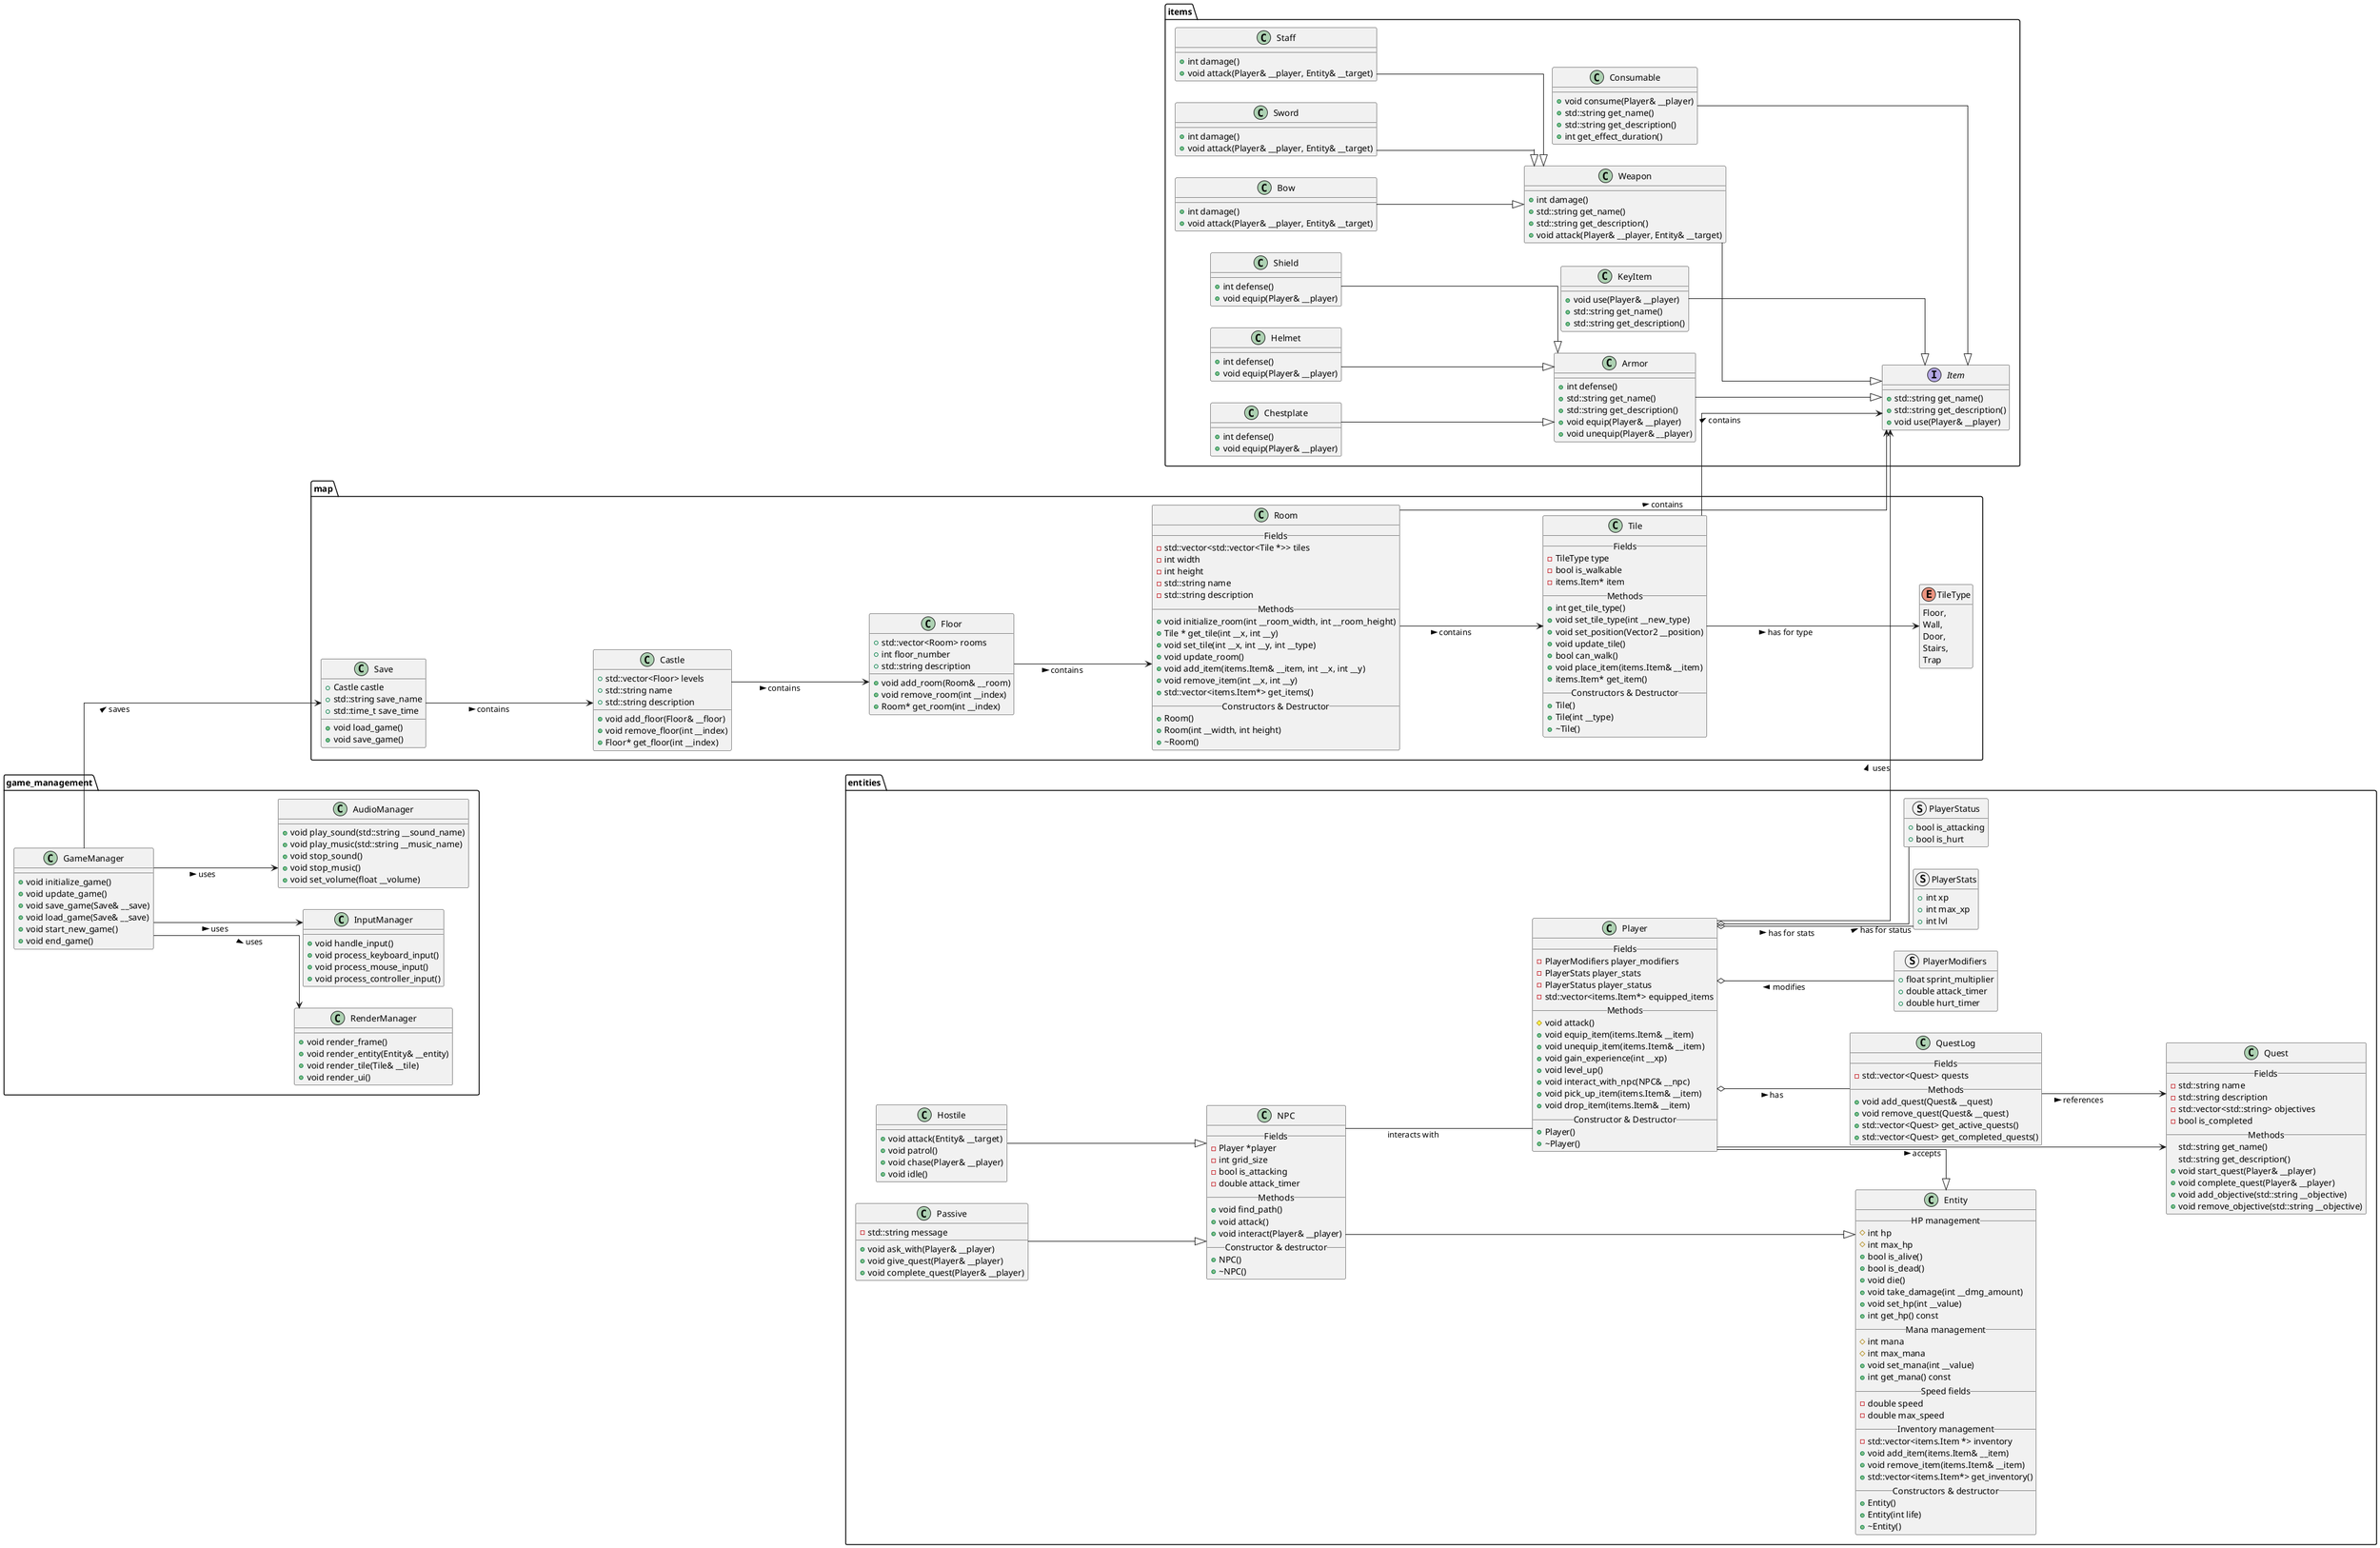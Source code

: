 @startuml

left to right direction
skinparam ranksep 200

hide enum methods
hide struct methods
skinparam linetype ortho

package items
{
	interface Item
}

package map
{
	class Castle
	{
		+std::vector<Floor> levels
		+std::string name
		+std::string description
		+void add_floor(Floor& __floor)
		+void remove_floor(int __index)
		+Floor* get_floor(int __index)
	}

	class Floor
	{
		+std::vector<Room> rooms
		+int floor_number
		+std::string description
		+void add_room(Room& __room)
		+void remove_room(int __index)
		+Room* get_room(int __index)
	}

	class Room
	{
		__ Fields __
		-std::vector<std::vector<Tile *>> tiles
		-int width
		-int height
		-std::string name
		-std::string description
		__ Methods __
		+void initialize_room(int __room_width, int __room_height)
		+Tile * get_tile(int __x, int __y)
		+void set_tile(int __x, int __y, int __type)
		+void update_room()
		+void add_item(items.Item& __item, int __x, int __y)
		+void remove_item(int __x, int __y)
		+std::vector<items.Item*> get_items()
		__ Constructors & Destructor __
		+Room()
		+Room(int __width, int height)
		+~Room()
	}

	class Save
	{
		+Castle castle
		+std::string save_name
		+std::time_t save_time
		+void load_game()
		+void save_game()
	}

	class Tile
	{
		__ Fields __
		-TileType type
		-bool is_walkable
		-items.Item* item
		__ Methods __
		+int get_tile_type()
		+void set_tile_type(int __new_type)
		+void set_position(Vector2 __position)
		+void update_tile()
		+bool can_walk()
		+void place_item(items.Item& __item)
		+items.Item* get_item()
		__ Constructors & Destructor __
		+Tile()
		+Tile(int __type)
		+~Tile()
	}

	enum TileType
	{
		Floor,
		Wall,
		Door,
		Stairs,
		Trap
	}

	Castle --> Floor : > contains
	Floor --> Room : > contains
	Room --> Tile : > contains
	Room --> items.Item : > contains
	Save --> Castle : > contains
	Tile --> TileType : > has for type
	Tile --> items.Item : > contains
}

package items
{
	class Consumable
	{
		+void consume(Player& __player)
		+std::string get_name()
		+std::string get_description()
		+int get_effect_duration()
	}

	interface Item
	{
		+std::string get_name()
		+std::string get_description()
		+void use(Player& __player)
	}

	class Weapon
	{
		+int damage()
		+std::string get_name()
		+std::string get_description()
		+void attack(Player& __player, Entity& __target)
	}

	class Sword
	{
		+int damage()
		+void attack(Player& __player, Entity& __target)
	}

	class Bow
	{
		+int damage()
		+void attack(Player& __player, Entity& __target)
	}

	class Staff
	{
		+int damage()
		+void attack(Player& __player, Entity& __target)
	}

	class KeyItem
	{
		+void use(Player& __player)
		+std::string get_name()
		+std::string get_description()
	}

	class Armor
	{
		+int defense()
		+std::string get_name()
		+std::string get_description()
		+void equip(Player& __player)
		+void unequip(Player& __player)
	}

	class Helmet
	{
		+int defense()
		+void equip(Player& __player)
	}

	class Chestplate
	{
		+int defense()
		+void equip(Player& __player)
	}

	class Shield
	{
		+int defense()
		+void equip(Player& __player)
	}

	Consumable --|> Item
	Weapon --|> Item
	KeyItem --|> Item
	Armor --|> Item
	Sword --|> Weapon
	Bow --|> Weapon
	Staff --|> Weapon
	Helmet --|> Armor
	Chestplate --|> Armor
	Shield --|> Armor
}

package entities
{
	class Entity
	{
		__ HP management __
		#int hp
		#int max_hp
		+bool is_alive()
		+bool is_dead()
		+void die()
		+void take_damage(int __dmg_amount)
		+void set_hp(int __value)
		+int get_hp() const
		__ Mana management __
		#int mana
		#int max_mana
		+void set_mana(int __value)
		+int get_mana() const
		__ Speed fields __
		-double speed
		-double max_speed
		__ Inventory management __
		-std::vector<items.Item *> inventory
		+void add_item(items.Item& __item)
		+void remove_item(items.Item& __item)
		+std::vector<items.Item*> get_inventory()
		__ Constructors & destructor __
		+Entity()
		+Entity(int life)
		+~Entity()
	}

	class Hostile
	{
		+void attack(Entity& __target)
		+void patrol()
		+void chase(Player& __player)
		+void idle()
	}

	class NPC
	{
		__ Fields __
		-Player *player
		-int grid_size
		-bool is_attacking
		-double attack_timer
		__ Methods __
		+void find_path()
		+void attack()
		+void interact(Player& __player)
		__ Constructor & destructor __
		+NPC()
		+~NPC()
	}

	class Passive
	{
		-std::string message
		+void ask_with(Player& __player)
		+void give_quest(Player& __player)
		+void complete_quest(Player& __player)
	}

	class Player
	{
		__ Fields __
		-PlayerModifiers player_modifiers
		-PlayerStats player_stats
		-PlayerStatus player_status
		-std::vector<items.Item*> equipped_items
		__ Methods __
		#void attack()
		+void equip_item(items.Item& __item)
		+void unequip_item(items.Item& __item)
		+void gain_experience(int __xp)
		+void level_up()
		+void interact_with_npc(NPC& __npc)
		+void pick_up_item(items.Item& __item)
		+void drop_item(items.Item& __item)
		__ Constructor & Destructor __
		+Player()
		+~Player()
	}

	struct PlayerModifiers
	{
		+float sprint_multiplier
		+double attack_timer
		+double hurt_timer
	}

	struct PlayerStats
	{
		+int xp
		+int max_xp
		+int lvl
	}

	struct PlayerStatus
	{
		+bool is_attacking
		+bool is_hurt
	}

	class Quest
	{
		__ Fields __
		-std::string name
		-std::string description
		-std::vector<std::string> objectives
		-bool is_completed
		__ Methods __
		std::string get_name()
		std::string get_description()
		+void start_quest(Player& __player)
		+void complete_quest(Player& __player)
		+void add_objective(std::string __objective)
		+void remove_objective(std::string __objective)
	}

	class QuestLog
	{
		__ Fields __
		-std::vector<Quest> quests
		__ Methods __
		+void add_quest(Quest& __quest)
		+void remove_quest(Quest& __quest)
		+std::vector<Quest> get_active_quests()
		+std::vector<Quest> get_completed_quests()
	}

	Hostile --|> NPC
	NPC --|> Entity
	NPC -- Player : interacts with
	Player --> items.Item : > uses
	Player --|> Entity
	Player o-- PlayerModifiers : < modifies
	Player o-- PlayerStats : > has for stats
	Player o-- PlayerStatus : > has for status
	Player --> Quest : > accepts
	Player o-- QuestLog : > has
	Passive --|> NPC
	QuestLog --> Quest : > references
}

package game_management
{
	class GameManager
	{
		+void initialize_game()
		+void update_game()
		+void save_game(Save& __save)
		+void load_game(Save& __save)
		+void start_new_game()
		+void end_game()
	}

	class InputManager
	{
		+void handle_input()
		+void process_keyboard_input()
		+void process_mouse_input()
		+void process_controller_input()
	}

	class AudioManager
	{
		+void play_sound(std::string __sound_name)
		+void play_music(std::string __music_name)
		+void stop_sound()
		+void stop_music()
		+void set_volume(float __volume)
	}

	class RenderManager
	{
		+void render_frame()
		+void render_entity(Entity& __entity)
		+void render_tile(Tile& __tile)
		+void render_ui()
	}

	GameManager --> map.Save : > saves
	GameManager --> InputManager : > uses
	GameManager --> AudioManager : > uses
	GameManager --> RenderManager : > uses
}

@enduml
